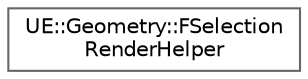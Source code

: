 digraph "Graphical Class Hierarchy"
{
 // INTERACTIVE_SVG=YES
 // LATEX_PDF_SIZE
  bgcolor="transparent";
  edge [fontname=Helvetica,fontsize=10,labelfontname=Helvetica,labelfontsize=10];
  node [fontname=Helvetica,fontsize=10,shape=box,height=0.2,width=0.4];
  rankdir="LR";
  Node0 [id="Node000000",label="UE::Geometry::FSelection\lRenderHelper",height=0.2,width=0.4,color="grey40", fillcolor="white", style="filled",URL="$d7/d31/structUE_1_1Geometry_1_1FSelectionRenderHelper.html",tooltip=" "];
}
